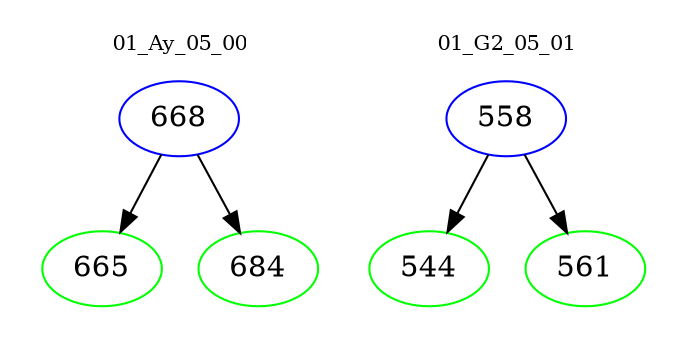 digraph{
subgraph cluster_0 {
color = white
label = "01_Ay_05_00";
fontsize=10;
T0_668 [label="668", color="blue"]
T0_668 -> T0_665 [color="black"]
T0_665 [label="665", color="green"]
T0_668 -> T0_684 [color="black"]
T0_684 [label="684", color="green"]
}
subgraph cluster_1 {
color = white
label = "01_G2_05_01";
fontsize=10;
T1_558 [label="558", color="blue"]
T1_558 -> T1_544 [color="black"]
T1_544 [label="544", color="green"]
T1_558 -> T1_561 [color="black"]
T1_561 [label="561", color="green"]
}
}
